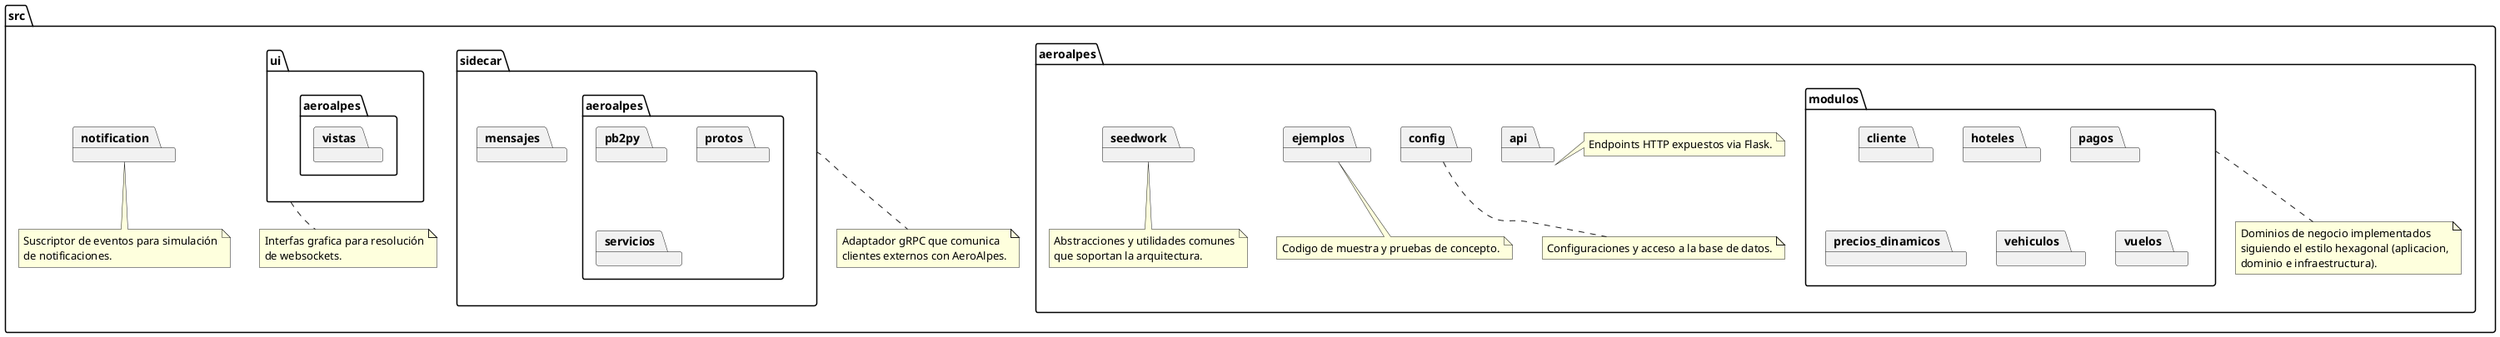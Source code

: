 @startuml
' Vista de paquetes basada en arquitectura hexagonal

package "src" {
    package "aeroalpes" as aeroalpes_src {
        package "api" as api
        note right of api
            Endpoints HTTP expuestos via Flask.
        end note

        package "config" as config
        note bottom of config
            Configuraciones y acceso a la base de datos.
        end note

        package "ejemplos" as ejemplos
        note bottom of ejemplos
            Codigo de muestra y pruebas de concepto.
        end note

        package "modulos" as modulos {
            package "cliente"
            package "hoteles"
            package "pagos"
            package "precios_dinamicos"
            package "vehiculos"
            package "vuelos" as vuelos
        }
        note bottom of modulos
            Dominios de negocio implementados
            siguiendo el estilo hexagonal (aplicacion,
            dominio e infraestructura).
        end note

        package "seedwork" as seedwork
        note bottom of seedwork
            Abstracciones y utilidades comunes
            que soportan la arquitectura.
        end note
    }

    package "sidecar" as sidecar_pkg {
        package "aeroalpes" as aeroalpes_sidecar {
            package "pb2py"
            package "protos"
            package "servicios"
        }
        package "mensajes"
    }
    note bottom of sidecar_pkg
        Adaptador gRPC que comunica
        clientes externos con AeroAlpes.
    end note
    
    package "notification"
    note bottom of notification
        Suscriptor de eventos para simulación
        de notificaciones.
    end note
    
    package "ui" as ui_pkg {
        package "aeroalpes" as aeroalpes_ui {
            package "vistas"
            
        }
    }
    note bottom of ui_pkg
        Interfas grafica para resolución
        de websockets.
    end note
}
@enduml